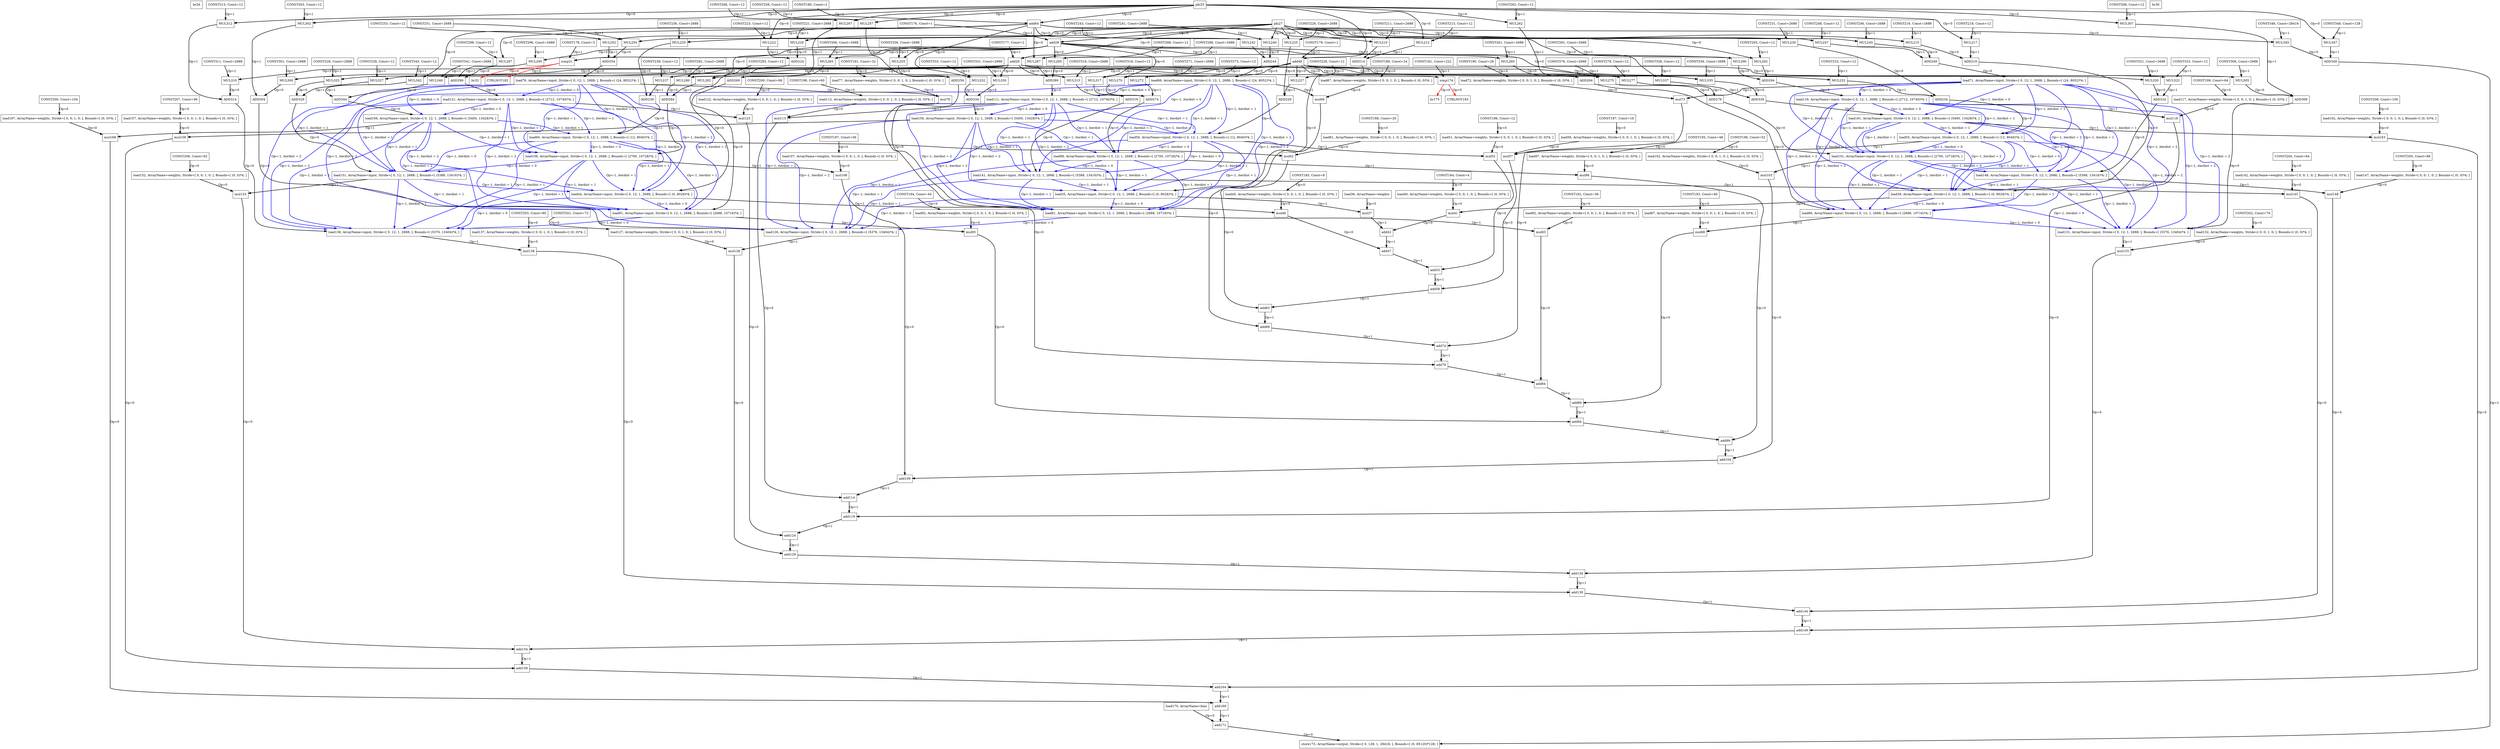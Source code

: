 Digraph G {
br26[label = "br26", shape = box, color = black];
phi27[label = "phi27", shape = box, color = black];
add28[label = "add28", shape = box, color = black];
add29[label = "add29", shape = box, color = black];
br30[label = "br30", shape = box, color = black];
icmp31[label = "icmp31", shape = box, color = black];
br32[label = "br32", shape = box, color = black];
phi33[label = "phi33", shape = box, color = black];
load35[label = "load35, ArrayName=input, Stride=[ 0, 12; 1, 2688; ], Bounds=[ (0, 8028)*4; ]", shape = box, color = black];
load36[label = "load36, ArrayName=weights", shape = box, color = black];
mul37[label = "mul37", shape = box, color = black];
load39[label = "load39, ArrayName=input, Stride=[ 0, 12; 1, 2688; ], Bounds=[ (0, 8028)*4; ]", shape = box, color = black];
load40[label = "load40, ArrayName=weights, Stride=[ 0, 0; 1, 0; ], Bounds=[ (0, 0)*4; ]", shape = box, color = black];
mul41[label = "mul41", shape = box, color = black];
add42[label = "add42", shape = box, color = black];
load44[label = "load44, ArrayName=input, Stride=[ 0, 12; 1, 2688; ], Bounds=[ (0, 8028)*4; ]", shape = box, color = black];
load45[label = "load45, ArrayName=weights, Stride=[ 0, 0; 1, 0; ], Bounds=[ (0, 0)*4; ]", shape = box, color = black];
mul46[label = "mul46", shape = box, color = black];
add47[label = "add47", shape = box, color = black];
add48[label = "add48", shape = box, color = black];
load50[label = "load50, ArrayName=input, Stride=[ 0, 12; 1, 2688; ], Bounds=[ (12, 8040)*4; ]", shape = box, color = black];
load51[label = "load51, ArrayName=weights, Stride=[ 0, 0; 1, 0; ], Bounds=[ (0, 0)*4; ]", shape = box, color = black];
mul52[label = "mul52", shape = box, color = black];
add53[label = "add53", shape = box, color = black];
load55[label = "load55, ArrayName=input, Stride=[ 0, 12; 1, 2688; ], Bounds=[ (12, 8040)*4; ]", shape = box, color = black];
load56[label = "load56, ArrayName=weights, Stride=[ 0, 0; 1, 0; ], Bounds=[ (0, 0)*4; ]", shape = box, color = black];
mul57[label = "mul57", shape = box, color = black];
add58[label = "add58", shape = box, color = black];
load60[label = "load60, ArrayName=input, Stride=[ 0, 12; 1, 2688; ], Bounds=[ (12, 8040)*4; ]", shape = box, color = black];
load61[label = "load61, ArrayName=weights, Stride=[ 0, 0; 1, 0; ], Bounds=[ (0, 0)*4; ]", shape = box, color = black];
mul62[label = "mul62", shape = box, color = black];
add63[label = "add63", shape = box, color = black];
add64[label = "add64", shape = box, color = black];
load66[label = "load66, ArrayName=input, Stride=[ 0, 12; 1, 2688; ], Bounds=[ (24, 8052)*4; ]", shape = box, color = black];
load67[label = "load67, ArrayName=weights, Stride=[ 0, 0; 1, 0; ], Bounds=[ (0, 0)*4; ]", shape = box, color = black];
mul68[label = "mul68", shape = box, color = black];
add69[label = "add69", shape = box, color = black];
load71[label = "load71, ArrayName=input, Stride=[ 0, 12; 1, 2688; ], Bounds=[ (24, 8052)*4; ]", shape = box, color = black];
load72[label = "load72, ArrayName=weights, Stride=[ 0, 0; 1, 0; ], Bounds=[ (0, 0)*4; ]", shape = box, color = black];
mul73[label = "mul73", shape = box, color = black];
add74[label = "add74", shape = box, color = black];
load76[label = "load76, ArrayName=input, Stride=[ 0, 12; 1, 2688; ], Bounds=[ (24, 8052)*4; ]", shape = box, color = black];
load77[label = "load77, ArrayName=weights, Stride=[ 0, 0; 1, 0; ], Bounds=[ (0, 0)*4; ]", shape = box, color = black];
mul78[label = "mul78", shape = box, color = black];
add79[label = "add79", shape = box, color = black];
load81[label = "load81, ArrayName=input, Stride=[ 0, 12; 1, 2688; ], Bounds=[ (2688, 10716)*4; ]", shape = box, color = black];
load82[label = "load82, ArrayName=weights, Stride=[ 0, 0; 1, 0; ], Bounds=[ (0, 0)*4; ]", shape = box, color = black];
mul83[label = "mul83", shape = box, color = black];
add84[label = "add84", shape = box, color = black];
load86[label = "load86, ArrayName=input, Stride=[ 0, 12; 1, 2688; ], Bounds=[ (2688, 10716)*4; ]", shape = box, color = black];
load87[label = "load87, ArrayName=weights, Stride=[ 0, 0; 1, 0; ], Bounds=[ (0, 0)*4; ]", shape = box, color = black];
mul88[label = "mul88", shape = box, color = black];
add89[label = "add89", shape = box, color = black];
load91[label = "load91, ArrayName=input, Stride=[ 0, 12; 1, 2688; ], Bounds=[ (2688, 10716)*4; ]", shape = box, color = black];
load92[label = "load92, ArrayName=weights, Stride=[ 0, 0; 1, 0; ], Bounds=[ (0, 0)*4; ]", shape = box, color = black];
mul93[label = "mul93", shape = box, color = black];
add94[label = "add94", shape = box, color = black];
load96[label = "load96, ArrayName=input, Stride=[ 0, 12; 1, 2688; ], Bounds=[ (2700, 10728)*4; ]", shape = box, color = black];
load97[label = "load97, ArrayName=weights, Stride=[ 0, 0; 1, 0; ], Bounds=[ (0, 0)*4; ]", shape = box, color = black];
mul98[label = "mul98", shape = box, color = black];
add99[label = "add99", shape = box, color = black];
load101[label = "load101, ArrayName=input, Stride=[ 0, 12; 1, 2688; ], Bounds=[ (2700, 10728)*4; ]", shape = box, color = black];
load102[label = "load102, ArrayName=weights, Stride=[ 0, 0; 1, 0; ], Bounds=[ (0, 0)*4; ]", shape = box, color = black];
mul103[label = "mul103", shape = box, color = black];
add104[label = "add104", shape = box, color = black];
load106[label = "load106, ArrayName=input, Stride=[ 0, 12; 1, 2688; ], Bounds=[ (2700, 10728)*4; ]", shape = box, color = black];
load107[label = "load107, ArrayName=weights, Stride=[ 0, 0; 1, 0; ], Bounds=[ (0, 0)*4; ]", shape = box, color = black];
mul108[label = "mul108", shape = box, color = black];
add109[label = "add109", shape = box, color = black];
load111[label = "load111, ArrayName=input, Stride=[ 0, 12; 1, 2688; ], Bounds=[ (2712, 10740)*4; ]", shape = box, color = black];
load112[label = "load112, ArrayName=weights, Stride=[ 0, 0; 1, 0; ], Bounds=[ (0, 0)*4; ]", shape = box, color = black];
mul113[label = "mul113", shape = box, color = black];
add114[label = "add114", shape = box, color = black];
load116[label = "load116, ArrayName=input, Stride=[ 0, 12; 1, 2688; ], Bounds=[ (2712, 10740)*4; ]", shape = box, color = black];
load117[label = "load117, ArrayName=weights, Stride=[ 0, 0; 1, 0; ], Bounds=[ (0, 0)*4; ]", shape = box, color = black];
mul118[label = "mul118", shape = box, color = black];
add119[label = "add119", shape = box, color = black];
load121[label = "load121, ArrayName=input, Stride=[ 0, 12; 1, 2688; ], Bounds=[ (2712, 10740)*4; ]", shape = box, color = black];
load122[label = "load122, ArrayName=weights, Stride=[ 0, 0; 1, 0; ], Bounds=[ (0, 0)*4; ]", shape = box, color = black];
mul123[label = "mul123", shape = box, color = black];
add124[label = "add124", shape = box, color = black];
load126[label = "load126, ArrayName=input, Stride=[ 0, 12; 1, 2688; ], Bounds=[ (5376, 13404)*4; ]", shape = box, color = black];
load127[label = "load127, ArrayName=weights, Stride=[ 0, 0; 1, 0; ], Bounds=[ (0, 0)*4; ]", shape = box, color = black];
mul128[label = "mul128", shape = box, color = black];
add129[label = "add129", shape = box, color = black];
load131[label = "load131, ArrayName=input, Stride=[ 0, 12; 1, 2688; ], Bounds=[ (5376, 13404)*4; ]", shape = box, color = black];
load132[label = "load132, ArrayName=weights, Stride=[ 0, 0; 1, 0; ], Bounds=[ (0, 0)*4; ]", shape = box, color = black];
mul133[label = "mul133", shape = box, color = black];
add134[label = "add134", shape = box, color = black];
load136[label = "load136, ArrayName=input, Stride=[ 0, 12; 1, 2688; ], Bounds=[ (5376, 13404)*4; ]", shape = box, color = black];
load137[label = "load137, ArrayName=weights, Stride=[ 0, 0; 1, 0; ], Bounds=[ (0, 0)*4; ]", shape = box, color = black];
mul138[label = "mul138", shape = box, color = black];
add139[label = "add139", shape = box, color = black];
load141[label = "load141, ArrayName=input, Stride=[ 0, 12; 1, 2688; ], Bounds=[ (5388, 13416)*4; ]", shape = box, color = black];
load142[label = "load142, ArrayName=weights, Stride=[ 0, 0; 1, 0; ], Bounds=[ (0, 0)*4; ]", shape = box, color = black];
mul143[label = "mul143", shape = box, color = black];
add144[label = "add144", shape = box, color = black];
load146[label = "load146, ArrayName=input, Stride=[ 0, 12; 1, 2688; ], Bounds=[ (5388, 13416)*4; ]", shape = box, color = black];
load147[label = "load147, ArrayName=weights, Stride=[ 0, 0; 1, 0; ], Bounds=[ (0, 0)*4; ]", shape = box, color = black];
mul148[label = "mul148", shape = box, color = black];
add149[label = "add149", shape = box, color = black];
load151[label = "load151, ArrayName=input, Stride=[ 0, 12; 1, 2688; ], Bounds=[ (5388, 13416)*4; ]", shape = box, color = black];
load152[label = "load152, ArrayName=weights, Stride=[ 0, 0; 1, 0; ], Bounds=[ (0, 0)*4; ]", shape = box, color = black];
mul153[label = "mul153", shape = box, color = black];
add154[label = "add154", shape = box, color = black];
load156[label = "load156, ArrayName=input, Stride=[ 0, 12; 1, 2688; ], Bounds=[ (5400, 13428)*4; ]", shape = box, color = black];
load157[label = "load157, ArrayName=weights, Stride=[ 0, 0; 1, 0; ], Bounds=[ (0, 0)*4; ]", shape = box, color = black];
mul158[label = "mul158", shape = box, color = black];
add159[label = "add159", shape = box, color = black];
load161[label = "load161, ArrayName=input, Stride=[ 0, 12; 1, 2688; ], Bounds=[ (5400, 13428)*4; ]", shape = box, color = black];
load162[label = "load162, ArrayName=weights, Stride=[ 0, 0; 1, 0; ], Bounds=[ (0, 0)*4; ]", shape = box, color = black];
mul163[label = "mul163", shape = box, color = black];
add164[label = "add164", shape = box, color = black];
load166[label = "load166, ArrayName=input, Stride=[ 0, 12; 1, 2688; ], Bounds=[ (5400, 13428)*4; ]", shape = box, color = black];
load167[label = "load167, ArrayName=weights, Stride=[ 0, 0; 1, 0; ], Bounds=[ (0, 0)*4; ]", shape = box, color = black];
mul168[label = "mul168", shape = box, color = black];
add169[label = "add169", shape = box, color = black];
load170[label = "load170, ArrayName=bias", shape = box, color = black];
add171[label = "add171", shape = box, color = black];
store173[label = "store173, ArrayName=output, Stride=[ 0, 128; 1, 28416; ], Bounds=[ (0, 85120)*128; ]", shape = box, color = black];
icmp174[label = "icmp174", shape = box, color = black];
br175[label = "br175", shape = box, color = black];
CONST176[label = "CONST176, Const=1", shape = box, color = black];
CONST177[label = "CONST177, Const=2", shape = box, color = black];
CONST178[label = "CONST178, Const=3", shape = box, color = black];
CONST179[label = "CONST179, Const=1", shape = box, color = black];
CONST180[label = "CONST180, Const=2", shape = box, color = black];
CONST181[label = "CONST181, Const=222", shape = box, color = black];
CTRLNOT182[label = "CTRLNOT182", shape = box, color = black];
CTRLNOT183[label = "CTRLNOT183", shape = box, color = black];
CONST184[label = "CONST184, Const=4", shape = box, color = black];
CONST185[label = "CONST185, Const=8", shape = box, color = black];
CONST186[label = "CONST186, Const=12", shape = box, color = black];
CONST187[label = "CONST187, Const=16", shape = box, color = black];
CONST188[label = "CONST188, Const=20", shape = box, color = black];
CONST189[label = "CONST189, Const=24", shape = box, color = black];
CONST190[label = "CONST190, Const=28", shape = box, color = black];
CONST191[label = "CONST191, Const=32", shape = box, color = black];
CONST192[label = "CONST192, Const=36", shape = box, color = black];
CONST193[label = "CONST193, Const=40", shape = box, color = black];
CONST194[label = "CONST194, Const=44", shape = box, color = black];
CONST195[label = "CONST195, Const=48", shape = box, color = black];
CONST196[label = "CONST196, Const=52", shape = box, color = black];
CONST197[label = "CONST197, Const=56", shape = box, color = black];
CONST198[label = "CONST198, Const=60", shape = box, color = black];
CONST199[label = "CONST199, Const=64", shape = box, color = black];
CONST200[label = "CONST200, Const=68", shape = box, color = black];
CONST201[label = "CONST201, Const=72", shape = box, color = black];
CONST202[label = "CONST202, Const=76", shape = box, color = black];
CONST203[label = "CONST203, Const=80", shape = box, color = black];
CONST204[label = "CONST204, Const=84", shape = box, color = black];
CONST205[label = "CONST205, Const=88", shape = box, color = black];
CONST206[label = "CONST206, Const=92", shape = box, color = black];
CONST207[label = "CONST207, Const=96", shape = box, color = black];
CONST208[label = "CONST208, Const=100", shape = box, color = black];
CONST209[label = "CONST209, Const=104", shape = box, color = black];
MUL210[label = "MUL210", shape = box, color = black];
CONST211[label = "CONST211, Const=2688", shape = box, color = black];
MUL212[label = "MUL212", shape = box, color = black];
CONST213[label = "CONST213, Const=12", shape = box, color = black];
ADD214[label = "ADD214", shape = box, color = black];
MUL215[label = "MUL215", shape = box, color = black];
CONST216[label = "CONST216, Const=2688", shape = box, color = black];
MUL217[label = "MUL217", shape = box, color = black];
CONST218[label = "CONST218, Const=12", shape = box, color = black];
ADD219[label = "ADD219", shape = box, color = black];
MUL220[label = "MUL220", shape = box, color = black];
CONST221[label = "CONST221, Const=2688", shape = box, color = black];
MUL222[label = "MUL222", shape = box, color = black];
CONST223[label = "CONST223, Const=12", shape = box, color = black];
ADD224[label = "ADD224", shape = box, color = black];
MUL225[label = "MUL225", shape = box, color = black];
CONST226[label = "CONST226, Const=2688", shape = box, color = black];
MUL227[label = "MUL227", shape = box, color = black];
CONST228[label = "CONST228, Const=12", shape = box, color = black];
ADD229[label = "ADD229", shape = box, color = black];
MUL230[label = "MUL230", shape = box, color = black];
CONST231[label = "CONST231, Const=2688", shape = box, color = black];
MUL232[label = "MUL232", shape = box, color = black];
CONST233[label = "CONST233, Const=12", shape = box, color = black];
ADD234[label = "ADD234", shape = box, color = black];
MUL235[label = "MUL235", shape = box, color = black];
CONST236[label = "CONST236, Const=2688", shape = box, color = black];
MUL237[label = "MUL237", shape = box, color = black];
CONST238[label = "CONST238, Const=12", shape = box, color = black];
ADD239[label = "ADD239", shape = box, color = black];
MUL240[label = "MUL240", shape = box, color = black];
CONST241[label = "CONST241, Const=2688", shape = box, color = black];
MUL242[label = "MUL242", shape = box, color = black];
CONST243[label = "CONST243, Const=12", shape = box, color = black];
ADD244[label = "ADD244", shape = box, color = black];
MUL245[label = "MUL245", shape = box, color = black];
CONST246[label = "CONST246, Const=2688", shape = box, color = black];
MUL247[label = "MUL247", shape = box, color = black];
CONST248[label = "CONST248, Const=12", shape = box, color = black];
ADD249[label = "ADD249", shape = box, color = black];
MUL250[label = "MUL250", shape = box, color = black];
CONST251[label = "CONST251, Const=2688", shape = box, color = black];
MUL252[label = "MUL252", shape = box, color = black];
CONST253[label = "CONST253, Const=12", shape = box, color = black];
ADD254[label = "ADD254", shape = box, color = black];
MUL255[label = "MUL255", shape = box, color = black];
CONST256[label = "CONST256, Const=2688", shape = box, color = black];
MUL257[label = "MUL257", shape = box, color = black];
CONST258[label = "CONST258, Const=12", shape = box, color = black];
ADD259[label = "ADD259", shape = box, color = black];
MUL260[label = "MUL260", shape = box, color = black];
CONST261[label = "CONST261, Const=2688", shape = box, color = black];
MUL262[label = "MUL262", shape = box, color = black];
CONST263[label = "CONST263, Const=12", shape = box, color = black];
ADD264[label = "ADD264", shape = box, color = black];
MUL265[label = "MUL265", shape = box, color = black];
CONST266[label = "CONST266, Const=2688", shape = box, color = black];
MUL267[label = "MUL267", shape = box, color = black];
CONST268[label = "CONST268, Const=12", shape = box, color = black];
ADD269[label = "ADD269", shape = box, color = black];
MUL270[label = "MUL270", shape = box, color = black];
CONST271[label = "CONST271, Const=2688", shape = box, color = black];
MUL272[label = "MUL272", shape = box, color = black];
CONST273[label = "CONST273, Const=12", shape = box, color = black];
ADD274[label = "ADD274", shape = box, color = black];
MUL275[label = "MUL275", shape = box, color = black];
CONST276[label = "CONST276, Const=2688", shape = box, color = black];
MUL277[label = "MUL277", shape = box, color = black];
CONST278[label = "CONST278, Const=12", shape = box, color = black];
ADD279[label = "ADD279", shape = box, color = black];
MUL280[label = "MUL280", shape = box, color = black];
CONST281[label = "CONST281, Const=2688", shape = box, color = black];
MUL282[label = "MUL282", shape = box, color = black];
CONST283[label = "CONST283, Const=12", shape = box, color = black];
ADD284[label = "ADD284", shape = box, color = black];
MUL285[label = "MUL285", shape = box, color = black];
CONST286[label = "CONST286, Const=2688", shape = box, color = black];
MUL287[label = "MUL287", shape = box, color = black];
CONST288[label = "CONST288, Const=12", shape = box, color = black];
ADD289[label = "ADD289", shape = box, color = black];
MUL290[label = "MUL290", shape = box, color = black];
CONST291[label = "CONST291, Const=2688", shape = box, color = black];
MUL292[label = "MUL292", shape = box, color = black];
CONST293[label = "CONST293, Const=12", shape = box, color = black];
ADD294[label = "ADD294", shape = box, color = black];
MUL295[label = "MUL295", shape = box, color = black];
CONST296[label = "CONST296, Const=2688", shape = box, color = black];
MUL297[label = "MUL297", shape = box, color = black];
CONST298[label = "CONST298, Const=12", shape = box, color = black];
ADD299[label = "ADD299", shape = box, color = black];
MUL300[label = "MUL300", shape = box, color = black];
CONST301[label = "CONST301, Const=2688", shape = box, color = black];
MUL302[label = "MUL302", shape = box, color = black];
CONST303[label = "CONST303, Const=12", shape = box, color = black];
ADD304[label = "ADD304", shape = box, color = black];
MUL305[label = "MUL305", shape = box, color = black];
CONST306[label = "CONST306, Const=2688", shape = box, color = black];
MUL307[label = "MUL307", shape = box, color = black];
CONST308[label = "CONST308, Const=12", shape = box, color = black];
ADD309[label = "ADD309", shape = box, color = black];
MUL310[label = "MUL310", shape = box, color = black];
CONST311[label = "CONST311, Const=2688", shape = box, color = black];
MUL312[label = "MUL312", shape = box, color = black];
CONST313[label = "CONST313, Const=12", shape = box, color = black];
ADD314[label = "ADD314", shape = box, color = black];
MUL315[label = "MUL315", shape = box, color = black];
CONST316[label = "CONST316, Const=2688", shape = box, color = black];
MUL317[label = "MUL317", shape = box, color = black];
CONST318[label = "CONST318, Const=12", shape = box, color = black];
ADD319[label = "ADD319", shape = box, color = black];
MUL320[label = "MUL320", shape = box, color = black];
CONST321[label = "CONST321, Const=2688", shape = box, color = black];
MUL322[label = "MUL322", shape = box, color = black];
CONST323[label = "CONST323, Const=12", shape = box, color = black];
ADD324[label = "ADD324", shape = box, color = black];
MUL325[label = "MUL325", shape = box, color = black];
CONST326[label = "CONST326, Const=2688", shape = box, color = black];
MUL327[label = "MUL327", shape = box, color = black];
CONST328[label = "CONST328, Const=12", shape = box, color = black];
ADD329[label = "ADD329", shape = box, color = black];
MUL330[label = "MUL330", shape = box, color = black];
CONST331[label = "CONST331, Const=2688", shape = box, color = black];
MUL332[label = "MUL332", shape = box, color = black];
CONST333[label = "CONST333, Const=12", shape = box, color = black];
ADD334[label = "ADD334", shape = box, color = black];
MUL335[label = "MUL335", shape = box, color = black];
CONST336[label = "CONST336, Const=2688", shape = box, color = black];
MUL337[label = "MUL337", shape = box, color = black];
CONST338[label = "CONST338, Const=12", shape = box, color = black];
ADD339[label = "ADD339", shape = box, color = black];
MUL340[label = "MUL340", shape = box, color = black];
CONST341[label = "CONST341, Const=2688", shape = box, color = black];
MUL342[label = "MUL342", shape = box, color = black];
CONST343[label = "CONST343, Const=12", shape = box, color = black];
ADD344[label = "ADD344", shape = box, color = black];
MUL345[label = "MUL345", shape = box, color = black];
CONST346[label = "CONST346, Const=28416", shape = box, color = black];
MUL347[label = "MUL347", shape = box, color = black];
CONST348[label = "CONST348, Const=128", shape = box, color = black];
ADD349[label = "ADD349", shape = box, color = black];
phi27 -> add29[color = black, style = bold, label = "Op=0"];
phi27 -> add28[color = black, style = bold, label = "Op=0"];
CONST176 -> add28[color = black, style = bold, label = "Op=1"];
add28 -> icmp31[color = black, style = bold, label = "Op=0"];
CONST177 -> add29[color = black, style = bold, label = "Op=1"];
CONST178 -> icmp31[color = black, style = bold, label = "Op=1"];
icmp31 -> br32[color = red, style = bold, label = "Op=0"];
phi33 -> add64[color = black, style = bold, label = "Op=0"];
phi33 -> add48[color = black, style = bold, label = "Op=0"];
load35 -> mul37[color = black, style = bold, label = "Op=1"];
load36 -> mul37[color = black, style = bold, label = "Op=0"];
mul37 -> add42[color = black, style = bold, label = "Op=1"];
load39 -> mul41[color = black, style = bold, label = "Op=1"];
load40 -> mul41[color = black, style = bold, label = "Op=0"];
mul41 -> add42[color = black, style = bold, label = "Op=0"];
add42 -> add47[color = black, style = bold, label = "Op=1"];
load44 -> mul46[color = black, style = bold, label = "Op=1"];
load45 -> mul46[color = black, style = bold, label = "Op=0"];
mul46 -> add47[color = black, style = bold, label = "Op=0"];
add47 -> add53[color = black, style = bold, label = "Op=1"];
CONST179 -> add48[color = black, style = bold, label = "Op=1"];
add48 -> icmp174[color = black, style = bold, label = "Op=0"];
load50 -> mul52[color = black, style = bold, label = "Op=1"];
load51 -> mul52[color = black, style = bold, label = "Op=0"];
mul52 -> add53[color = black, style = bold, label = "Op=0"];
add53 -> add58[color = black, style = bold, label = "Op=1"];
load55 -> mul57[color = black, style = bold, label = "Op=1"];
load56 -> mul57[color = black, style = bold, label = "Op=0"];
mul57 -> add58[color = black, style = bold, label = "Op=0"];
add58 -> add63[color = black, style = bold, label = "Op=1"];
load60 -> mul62[color = black, style = bold, label = "Op=1"];
load61 -> mul62[color = black, style = bold, label = "Op=0"];
mul62 -> add63[color = black, style = bold, label = "Op=0"];
add63 -> add69[color = black, style = bold, label = "Op=1"];
CONST180 -> add64[color = black, style = bold, label = "Op=1"];
load66 -> mul68[color = black, style = bold, label = "Op=1"];
load67 -> mul68[color = black, style = bold, label = "Op=0"];
mul68 -> add69[color = black, style = bold, label = "Op=0"];
add69 -> add74[color = black, style = bold, label = "Op=1"];
load71 -> mul73[color = black, style = bold, label = "Op=1"];
load72 -> mul73[color = black, style = bold, label = "Op=0"];
mul73 -> add74[color = black, style = bold, label = "Op=0"];
add74 -> add79[color = black, style = bold, label = "Op=1"];
load76 -> mul78[color = black, style = bold, label = "Op=1"];
load77 -> mul78[color = black, style = bold, label = "Op=0"];
mul78 -> add79[color = black, style = bold, label = "Op=0"];
add79 -> add84[color = black, style = bold, label = "Op=1"];
load81 -> mul83[color = black, style = bold, label = "Op=1"];
load82 -> mul83[color = black, style = bold, label = "Op=0"];
mul83 -> add84[color = black, style = bold, label = "Op=0"];
add84 -> add89[color = black, style = bold, label = "Op=1"];
load86 -> mul88[color = black, style = bold, label = "Op=1"];
load87 -> mul88[color = black, style = bold, label = "Op=0"];
mul88 -> add89[color = black, style = bold, label = "Op=0"];
add89 -> add94[color = black, style = bold, label = "Op=1"];
load91 -> mul93[color = black, style = bold, label = "Op=1"];
load92 -> mul93[color = black, style = bold, label = "Op=0"];
mul93 -> add94[color = black, style = bold, label = "Op=0"];
add94 -> add99[color = black, style = bold, label = "Op=1"];
load96 -> mul98[color = black, style = bold, label = "Op=1"];
load97 -> mul98[color = black, style = bold, label = "Op=0"];
mul98 -> add99[color = black, style = bold, label = "Op=0"];
add99 -> add104[color = black, style = bold, label = "Op=1"];
load101 -> mul103[color = black, style = bold, label = "Op=1"];
load102 -> mul103[color = black, style = bold, label = "Op=0"];
mul103 -> add104[color = black, style = bold, label = "Op=0"];
add104 -> add109[color = black, style = bold, label = "Op=1"];
load106 -> mul108[color = black, style = bold, label = "Op=1"];
load107 -> mul108[color = black, style = bold, label = "Op=0"];
mul108 -> add109[color = black, style = bold, label = "Op=0"];
add109 -> add114[color = black, style = bold, label = "Op=1"];
load111 -> mul113[color = black, style = bold, label = "Op=1"];
load112 -> mul113[color = black, style = bold, label = "Op=0"];
mul113 -> add114[color = black, style = bold, label = "Op=0"];
add114 -> add119[color = black, style = bold, label = "Op=1"];
load116 -> mul118[color = black, style = bold, label = "Op=1"];
load117 -> mul118[color = black, style = bold, label = "Op=0"];
mul118 -> add119[color = black, style = bold, label = "Op=0"];
add119 -> add124[color = black, style = bold, label = "Op=1"];
load121 -> mul123[color = black, style = bold, label = "Op=1"];
load122 -> mul123[color = black, style = bold, label = "Op=0"];
mul123 -> add124[color = black, style = bold, label = "Op=0"];
add124 -> add129[color = black, style = bold, label = "Op=1"];
load126 -> mul128[color = black, style = bold, label = "Op=1"];
load127 -> mul128[color = black, style = bold, label = "Op=0"];
mul128 -> add129[color = black, style = bold, label = "Op=0"];
add129 -> add134[color = black, style = bold, label = "Op=1"];
load131 -> mul133[color = black, style = bold, label = "Op=1"];
load132 -> mul133[color = black, style = bold, label = "Op=0"];
mul133 -> add134[color = black, style = bold, label = "Op=0"];
add134 -> add139[color = black, style = bold, label = "Op=1"];
load136 -> mul138[color = black, style = bold, label = "Op=1"];
load137 -> mul138[color = black, style = bold, label = "Op=0"];
mul138 -> add139[color = black, style = bold, label = "Op=0"];
add139 -> add144[color = black, style = bold, label = "Op=1"];
load141 -> mul143[color = black, style = bold, label = "Op=1"];
load142 -> mul143[color = black, style = bold, label = "Op=0"];
mul143 -> add144[color = black, style = bold, label = "Op=0"];
add144 -> add149[color = black, style = bold, label = "Op=1"];
load146 -> mul148[color = black, style = bold, label = "Op=1"];
load147 -> mul148[color = black, style = bold, label = "Op=0"];
mul148 -> add149[color = black, style = bold, label = "Op=0"];
add149 -> add154[color = black, style = bold, label = "Op=1"];
load151 -> mul153[color = black, style = bold, label = "Op=1"];
load152 -> mul153[color = black, style = bold, label = "Op=0"];
mul153 -> add154[color = black, style = bold, label = "Op=0"];
add154 -> add159[color = black, style = bold, label = "Op=1"];
load156 -> mul158[color = black, style = bold, label = "Op=1"];
load157 -> mul158[color = black, style = bold, label = "Op=0"];
mul158 -> add159[color = black, style = bold, label = "Op=0"];
add159 -> add164[color = black, style = bold, label = "Op=1"];
load161 -> mul163[color = black, style = bold, label = "Op=1"];
load162 -> mul163[color = black, style = bold, label = "Op=0"];
mul163 -> add164[color = black, style = bold, label = "Op=0"];
add164 -> add169[color = black, style = bold, label = "Op=1"];
load166 -> mul168[color = black, style = bold, label = "Op=1"];
load167 -> mul168[color = black, style = bold, label = "Op=0"];
mul168 -> add169[color = black, style = bold, label = "Op=0"];
add169 -> add171[color = black, style = bold, label = "Op=1"];
load170 -> add171[color = black, style = bold, label = "Op=0"];
add171 -> store173[color = black, style = bold, label = "Op=0"];
CONST181 -> icmp174[color = black, style = bold, label = "Op=1"];
icmp174 -> br175[color = red, style = bold, label = "Op=0"];
load50 -> load35[color = blue, style = bold, label = "Op=-1, iterdist = 1"];
load66 -> load35[color = blue, style = bold, label = "Op=-1, iterdist = 2"];
load35 -> load81[color = blue, style = bold, label = "Op=-1, iterdist = 0"];
load96 -> load35[color = blue, style = bold, label = "Op=-1, iterdist = 1"];
load111 -> load35[color = blue, style = bold, label = "Op=-1, iterdist = 2"];
load35 -> load126[color = blue, style = bold, label = "Op=-1, iterdist = 0"];
load141 -> load35[color = blue, style = bold, label = "Op=-1, iterdist = 1"];
load156 -> load35[color = blue, style = bold, label = "Op=-1, iterdist = 2"];
load55 -> load39[color = blue, style = bold, label = "Op=-1, iterdist = 1"];
load71 -> load39[color = blue, style = bold, label = "Op=-1, iterdist = 2"];
load39 -> load86[color = blue, style = bold, label = "Op=-1, iterdist = 0"];
load101 -> load39[color = blue, style = bold, label = "Op=-1, iterdist = 1"];
load116 -> load39[color = blue, style = bold, label = "Op=-1, iterdist = 2"];
load39 -> load131[color = blue, style = bold, label = "Op=-1, iterdist = 0"];
load146 -> load39[color = blue, style = bold, label = "Op=-1, iterdist = 1"];
load161 -> load39[color = blue, style = bold, label = "Op=-1, iterdist = 2"];
load60 -> load44[color = blue, style = bold, label = "Op=-1, iterdist = 1"];
load76 -> load44[color = blue, style = bold, label = "Op=-1, iterdist = 2"];
load44 -> load91[color = blue, style = bold, label = "Op=-1, iterdist = 0"];
load106 -> load44[color = blue, style = bold, label = "Op=-1, iterdist = 1"];
load121 -> load44[color = blue, style = bold, label = "Op=-1, iterdist = 2"];
load44 -> load136[color = blue, style = bold, label = "Op=-1, iterdist = 0"];
load151 -> load44[color = blue, style = bold, label = "Op=-1, iterdist = 1"];
load166 -> load44[color = blue, style = bold, label = "Op=-1, iterdist = 2"];
load66 -> load50[color = blue, style = bold, label = "Op=-1, iterdist = 1"];
load50 -> load81[color = blue, style = bold, label = "Op=-1, iterdist = 1"];
load50 -> load96[color = blue, style = bold, label = "Op=-1, iterdist = 0"];
load111 -> load50[color = blue, style = bold, label = "Op=-1, iterdist = 1"];
load50 -> load126[color = blue, style = bold, label = "Op=-1, iterdist = 1"];
load50 -> load141[color = blue, style = bold, label = "Op=-1, iterdist = 0"];
load156 -> load50[color = blue, style = bold, label = "Op=-1, iterdist = 1"];
load71 -> load55[color = blue, style = bold, label = "Op=-1, iterdist = 1"];
load55 -> load86[color = blue, style = bold, label = "Op=-1, iterdist = 1"];
load55 -> load101[color = blue, style = bold, label = "Op=-1, iterdist = 0"];
load116 -> load55[color = blue, style = bold, label = "Op=-1, iterdist = 1"];
load55 -> load131[color = blue, style = bold, label = "Op=-1, iterdist = 1"];
load55 -> load146[color = blue, style = bold, label = "Op=-1, iterdist = 0"];
load161 -> load55[color = blue, style = bold, label = "Op=-1, iterdist = 1"];
load76 -> load60[color = blue, style = bold, label = "Op=-1, iterdist = 1"];
load60 -> load91[color = blue, style = bold, label = "Op=-1, iterdist = 1"];
load60 -> load106[color = blue, style = bold, label = "Op=-1, iterdist = 0"];
load121 -> load60[color = blue, style = bold, label = "Op=-1, iterdist = 1"];
load60 -> load136[color = blue, style = bold, label = "Op=-1, iterdist = 1"];
load60 -> load151[color = blue, style = bold, label = "Op=-1, iterdist = 0"];
load166 -> load60[color = blue, style = bold, label = "Op=-1, iterdist = 1"];
load66 -> load81[color = blue, style = bold, label = "Op=-1, iterdist = 2"];
load66 -> load96[color = blue, style = bold, label = "Op=-1, iterdist = 1"];
load66 -> load111[color = blue, style = bold, label = "Op=-1, iterdist = 0"];
load66 -> load126[color = blue, style = bold, label = "Op=-1, iterdist = 2"];
load66 -> load141[color = blue, style = bold, label = "Op=-1, iterdist = 1"];
load66 -> load156[color = blue, style = bold, label = "Op=-1, iterdist = 0"];
load71 -> load86[color = blue, style = bold, label = "Op=-1, iterdist = 2"];
load71 -> load101[color = blue, style = bold, label = "Op=-1, iterdist = 1"];
load71 -> load116[color = blue, style = bold, label = "Op=-1, iterdist = 0"];
load71 -> load131[color = blue, style = bold, label = "Op=-1, iterdist = 2"];
load71 -> load146[color = blue, style = bold, label = "Op=-1, iterdist = 1"];
load71 -> load161[color = blue, style = bold, label = "Op=-1, iterdist = 0"];
load76 -> load91[color = blue, style = bold, label = "Op=-1, iterdist = 2"];
load76 -> load106[color = blue, style = bold, label = "Op=-1, iterdist = 1"];
load76 -> load121[color = blue, style = bold, label = "Op=-1, iterdist = 0"];
load76 -> load136[color = blue, style = bold, label = "Op=-1, iterdist = 2"];
load76 -> load151[color = blue, style = bold, label = "Op=-1, iterdist = 1"];
load76 -> load166[color = blue, style = bold, label = "Op=-1, iterdist = 0"];
load96 -> load81[color = blue, style = bold, label = "Op=-1, iterdist = 1"];
load111 -> load81[color = blue, style = bold, label = "Op=-1, iterdist = 2"];
load81 -> load126[color = blue, style = bold, label = "Op=-1, iterdist = 0"];
load141 -> load81[color = blue, style = bold, label = "Op=-1, iterdist = 1"];
load156 -> load81[color = blue, style = bold, label = "Op=-1, iterdist = 2"];
load101 -> load86[color = blue, style = bold, label = "Op=-1, iterdist = 1"];
load116 -> load86[color = blue, style = bold, label = "Op=-1, iterdist = 2"];
load86 -> load131[color = blue, style = bold, label = "Op=-1, iterdist = 0"];
load146 -> load86[color = blue, style = bold, label = "Op=-1, iterdist = 1"];
load161 -> load86[color = blue, style = bold, label = "Op=-1, iterdist = 2"];
load106 -> load91[color = blue, style = bold, label = "Op=-1, iterdist = 1"];
load121 -> load91[color = blue, style = bold, label = "Op=-1, iterdist = 2"];
load91 -> load136[color = blue, style = bold, label = "Op=-1, iterdist = 0"];
load151 -> load91[color = blue, style = bold, label = "Op=-1, iterdist = 1"];
load166 -> load91[color = blue, style = bold, label = "Op=-1, iterdist = 2"];
load111 -> load96[color = blue, style = bold, label = "Op=-1, iterdist = 1"];
load96 -> load126[color = blue, style = bold, label = "Op=-1, iterdist = 1"];
load96 -> load141[color = blue, style = bold, label = "Op=-1, iterdist = 0"];
load156 -> load96[color = blue, style = bold, label = "Op=-1, iterdist = 1"];
load116 -> load101[color = blue, style = bold, label = "Op=-1, iterdist = 1"];
load101 -> load131[color = blue, style = bold, label = "Op=-1, iterdist = 1"];
load101 -> load146[color = blue, style = bold, label = "Op=-1, iterdist = 0"];
load161 -> load101[color = blue, style = bold, label = "Op=-1, iterdist = 1"];
load121 -> load106[color = blue, style = bold, label = "Op=-1, iterdist = 1"];
load106 -> load136[color = blue, style = bold, label = "Op=-1, iterdist = 1"];
load106 -> load151[color = blue, style = bold, label = "Op=-1, iterdist = 0"];
load166 -> load106[color = blue, style = bold, label = "Op=-1, iterdist = 1"];
load111 -> load126[color = blue, style = bold, label = "Op=-1, iterdist = 2"];
load111 -> load141[color = blue, style = bold, label = "Op=-1, iterdist = 1"];
load111 -> load156[color = blue, style = bold, label = "Op=-1, iterdist = 0"];
load116 -> load131[color = blue, style = bold, label = "Op=-1, iterdist = 2"];
load116 -> load146[color = blue, style = bold, label = "Op=-1, iterdist = 1"];
load116 -> load161[color = blue, style = bold, label = "Op=-1, iterdist = 0"];
load121 -> load136[color = blue, style = bold, label = "Op=-1, iterdist = 2"];
load121 -> load151[color = blue, style = bold, label = "Op=-1, iterdist = 1"];
load121 -> load166[color = blue, style = bold, label = "Op=-1, iterdist = 0"];
load141 -> load126[color = blue, style = bold, label = "Op=-1, iterdist = 1"];
load156 -> load126[color = blue, style = bold, label = "Op=-1, iterdist = 2"];
load146 -> load131[color = blue, style = bold, label = "Op=-1, iterdist = 1"];
load161 -> load131[color = blue, style = bold, label = "Op=-1, iterdist = 2"];
load151 -> load136[color = blue, style = bold, label = "Op=-1, iterdist = 1"];
load166 -> load136[color = blue, style = bold, label = "Op=-1, iterdist = 2"];
load156 -> load141[color = blue, style = bold, label = "Op=-1, iterdist = 1"];
load161 -> load146[color = blue, style = bold, label = "Op=-1, iterdist = 1"];
load166 -> load151[color = blue, style = bold, label = "Op=-1, iterdist = 1"];
icmp31 -> CTRLNOT182[color = red, style = bold, label = "Op=0"];
icmp174 -> CTRLNOT183[color = red, style = bold, label = "Op=0"];
CONST184 -> load40[color = black, style = bold, label = "Op=0"];
CONST185 -> load45[color = black, style = bold, label = "Op=0"];
CONST186 -> load51[color = black, style = bold, label = "Op=0"];
CONST187 -> load56[color = black, style = bold, label = "Op=0"];
CONST188 -> load61[color = black, style = bold, label = "Op=0"];
CONST189 -> load67[color = black, style = bold, label = "Op=0"];
CONST190 -> load72[color = black, style = bold, label = "Op=0"];
CONST191 -> load77[color = black, style = bold, label = "Op=0"];
CONST192 -> load82[color = black, style = bold, label = "Op=0"];
CONST193 -> load87[color = black, style = bold, label = "Op=0"];
CONST194 -> load92[color = black, style = bold, label = "Op=0"];
CONST195 -> load97[color = black, style = bold, label = "Op=0"];
CONST196 -> load102[color = black, style = bold, label = "Op=0"];
CONST197 -> load107[color = black, style = bold, label = "Op=0"];
CONST198 -> load112[color = black, style = bold, label = "Op=0"];
CONST199 -> load117[color = black, style = bold, label = "Op=0"];
CONST200 -> load122[color = black, style = bold, label = "Op=0"];
CONST201 -> load127[color = black, style = bold, label = "Op=0"];
CONST202 -> load132[color = black, style = bold, label = "Op=0"];
CONST203 -> load137[color = black, style = bold, label = "Op=0"];
CONST204 -> load142[color = black, style = bold, label = "Op=0"];
CONST205 -> load147[color = black, style = bold, label = "Op=0"];
CONST206 -> load152[color = black, style = bold, label = "Op=0"];
CONST207 -> load157[color = black, style = bold, label = "Op=0"];
CONST208 -> load162[color = black, style = bold, label = "Op=0"];
CONST209 -> load167[color = black, style = bold, label = "Op=0"];
phi27 -> MUL210[color = black, style = bold, label = "Op=0"];
CONST211 -> MUL210[color = black, style = bold, label = "Op=1"];
phi33 -> MUL212[color = black, style = bold, label = "Op=0"];
CONST213 -> MUL212[color = black, style = bold, label = "Op=1"];
MUL210 -> ADD214[color = black, style = bold, label = "Op=0"];
MUL212 -> ADD214[color = black, style = bold, label = "Op=1"];
ADD214 -> load35[color = black, style = bold, label = "Op=0"];
phi27 -> MUL215[color = black, style = bold, label = "Op=0"];
CONST216 -> MUL215[color = black, style = bold, label = "Op=1"];
phi33 -> MUL217[color = black, style = bold, label = "Op=0"];
CONST218 -> MUL217[color = black, style = bold, label = "Op=1"];
MUL215 -> ADD219[color = black, style = bold, label = "Op=0"];
MUL217 -> ADD219[color = black, style = bold, label = "Op=1"];
ADD219 -> load39[color = black, style = bold, label = "Op=0"];
phi27 -> MUL220[color = black, style = bold, label = "Op=0"];
CONST221 -> MUL220[color = black, style = bold, label = "Op=1"];
phi33 -> MUL222[color = black, style = bold, label = "Op=0"];
CONST223 -> MUL222[color = black, style = bold, label = "Op=1"];
MUL220 -> ADD224[color = black, style = bold, label = "Op=0"];
MUL222 -> ADD224[color = black, style = bold, label = "Op=1"];
ADD224 -> load44[color = black, style = bold, label = "Op=0"];
phi27 -> MUL225[color = black, style = bold, label = "Op=0"];
CONST226 -> MUL225[color = black, style = bold, label = "Op=1"];
add48 -> MUL227[color = black, style = bold, label = "Op=0"];
CONST228 -> MUL227[color = black, style = bold, label = "Op=1"];
MUL225 -> ADD229[color = black, style = bold, label = "Op=0"];
MUL227 -> ADD229[color = black, style = bold, label = "Op=1"];
ADD229 -> load50[color = black, style = bold, label = "Op=0"];
phi27 -> MUL230[color = black, style = bold, label = "Op=0"];
CONST231 -> MUL230[color = black, style = bold, label = "Op=1"];
add48 -> MUL232[color = black, style = bold, label = "Op=0"];
CONST233 -> MUL232[color = black, style = bold, label = "Op=1"];
MUL230 -> ADD234[color = black, style = bold, label = "Op=0"];
MUL232 -> ADD234[color = black, style = bold, label = "Op=1"];
ADD234 -> load55[color = black, style = bold, label = "Op=0"];
phi27 -> MUL235[color = black, style = bold, label = "Op=0"];
CONST236 -> MUL235[color = black, style = bold, label = "Op=1"];
add48 -> MUL237[color = black, style = bold, label = "Op=0"];
CONST238 -> MUL237[color = black, style = bold, label = "Op=1"];
MUL235 -> ADD239[color = black, style = bold, label = "Op=0"];
MUL237 -> ADD239[color = black, style = bold, label = "Op=1"];
ADD239 -> load60[color = black, style = bold, label = "Op=0"];
phi27 -> MUL240[color = black, style = bold, label = "Op=0"];
CONST241 -> MUL240[color = black, style = bold, label = "Op=1"];
add64 -> MUL242[color = black, style = bold, label = "Op=0"];
CONST243 -> MUL242[color = black, style = bold, label = "Op=1"];
MUL240 -> ADD244[color = black, style = bold, label = "Op=0"];
MUL242 -> ADD244[color = black, style = bold, label = "Op=1"];
ADD244 -> load66[color = black, style = bold, label = "Op=0"];
phi27 -> MUL245[color = black, style = bold, label = "Op=0"];
CONST246 -> MUL245[color = black, style = bold, label = "Op=1"];
add64 -> MUL247[color = black, style = bold, label = "Op=0"];
CONST248 -> MUL247[color = black, style = bold, label = "Op=1"];
MUL245 -> ADD249[color = black, style = bold, label = "Op=0"];
MUL247 -> ADD249[color = black, style = bold, label = "Op=1"];
ADD249 -> load71[color = black, style = bold, label = "Op=0"];
phi27 -> MUL250[color = black, style = bold, label = "Op=0"];
CONST251 -> MUL250[color = black, style = bold, label = "Op=1"];
add64 -> MUL252[color = black, style = bold, label = "Op=0"];
CONST253 -> MUL252[color = black, style = bold, label = "Op=1"];
MUL250 -> ADD254[color = black, style = bold, label = "Op=0"];
MUL252 -> ADD254[color = black, style = bold, label = "Op=1"];
ADD254 -> load76[color = black, style = bold, label = "Op=0"];
add28 -> MUL255[color = black, style = bold, label = "Op=0"];
CONST256 -> MUL255[color = black, style = bold, label = "Op=1"];
phi33 -> MUL257[color = black, style = bold, label = "Op=0"];
CONST258 -> MUL257[color = black, style = bold, label = "Op=1"];
MUL255 -> ADD259[color = black, style = bold, label = "Op=0"];
MUL257 -> ADD259[color = black, style = bold, label = "Op=1"];
ADD259 -> load81[color = black, style = bold, label = "Op=0"];
add28 -> MUL260[color = black, style = bold, label = "Op=0"];
CONST261 -> MUL260[color = black, style = bold, label = "Op=1"];
phi33 -> MUL262[color = black, style = bold, label = "Op=0"];
CONST263 -> MUL262[color = black, style = bold, label = "Op=1"];
MUL260 -> ADD264[color = black, style = bold, label = "Op=0"];
MUL262 -> ADD264[color = black, style = bold, label = "Op=1"];
ADD264 -> load86[color = black, style = bold, label = "Op=0"];
add28 -> MUL265[color = black, style = bold, label = "Op=0"];
CONST266 -> MUL265[color = black, style = bold, label = "Op=1"];
phi33 -> MUL267[color = black, style = bold, label = "Op=0"];
CONST268 -> MUL267[color = black, style = bold, label = "Op=1"];
MUL265 -> ADD269[color = black, style = bold, label = "Op=0"];
MUL267 -> ADD269[color = black, style = bold, label = "Op=1"];
ADD269 -> load91[color = black, style = bold, label = "Op=0"];
add28 -> MUL270[color = black, style = bold, label = "Op=0"];
CONST271 -> MUL270[color = black, style = bold, label = "Op=1"];
add48 -> MUL272[color = black, style = bold, label = "Op=0"];
CONST273 -> MUL272[color = black, style = bold, label = "Op=1"];
MUL270 -> ADD274[color = black, style = bold, label = "Op=0"];
MUL272 -> ADD274[color = black, style = bold, label = "Op=1"];
ADD274 -> load96[color = black, style = bold, label = "Op=0"];
add28 -> MUL275[color = black, style = bold, label = "Op=0"];
CONST276 -> MUL275[color = black, style = bold, label = "Op=1"];
add48 -> MUL277[color = black, style = bold, label = "Op=0"];
CONST278 -> MUL277[color = black, style = bold, label = "Op=1"];
MUL275 -> ADD279[color = black, style = bold, label = "Op=0"];
MUL277 -> ADD279[color = black, style = bold, label = "Op=1"];
ADD279 -> load101[color = black, style = bold, label = "Op=0"];
add28 -> MUL280[color = black, style = bold, label = "Op=0"];
CONST281 -> MUL280[color = black, style = bold, label = "Op=1"];
add48 -> MUL282[color = black, style = bold, label = "Op=0"];
CONST283 -> MUL282[color = black, style = bold, label = "Op=1"];
MUL280 -> ADD284[color = black, style = bold, label = "Op=0"];
MUL282 -> ADD284[color = black, style = bold, label = "Op=1"];
ADD284 -> load106[color = black, style = bold, label = "Op=0"];
add28 -> MUL285[color = black, style = bold, label = "Op=0"];
CONST286 -> MUL285[color = black, style = bold, label = "Op=1"];
add64 -> MUL287[color = black, style = bold, label = "Op=0"];
CONST288 -> MUL287[color = black, style = bold, label = "Op=1"];
MUL285 -> ADD289[color = black, style = bold, label = "Op=0"];
MUL287 -> ADD289[color = black, style = bold, label = "Op=1"];
ADD289 -> load111[color = black, style = bold, label = "Op=0"];
add28 -> MUL290[color = black, style = bold, label = "Op=0"];
CONST291 -> MUL290[color = black, style = bold, label = "Op=1"];
add64 -> MUL292[color = black, style = bold, label = "Op=0"];
CONST293 -> MUL292[color = black, style = bold, label = "Op=1"];
MUL290 -> ADD294[color = black, style = bold, label = "Op=0"];
MUL292 -> ADD294[color = black, style = bold, label = "Op=1"];
ADD294 -> load116[color = black, style = bold, label = "Op=0"];
add28 -> MUL295[color = black, style = bold, label = "Op=0"];
CONST296 -> MUL295[color = black, style = bold, label = "Op=1"];
add64 -> MUL297[color = black, style = bold, label = "Op=0"];
CONST298 -> MUL297[color = black, style = bold, label = "Op=1"];
MUL295 -> ADD299[color = black, style = bold, label = "Op=0"];
MUL297 -> ADD299[color = black, style = bold, label = "Op=1"];
ADD299 -> load121[color = black, style = bold, label = "Op=0"];
add29 -> MUL300[color = black, style = bold, label = "Op=0"];
CONST301 -> MUL300[color = black, style = bold, label = "Op=1"];
phi33 -> MUL302[color = black, style = bold, label = "Op=0"];
CONST303 -> MUL302[color = black, style = bold, label = "Op=1"];
MUL300 -> ADD304[color = black, style = bold, label = "Op=0"];
MUL302 -> ADD304[color = black, style = bold, label = "Op=1"];
ADD304 -> load126[color = black, style = bold, label = "Op=0"];
add29 -> MUL305[color = black, style = bold, label = "Op=0"];
CONST306 -> MUL305[color = black, style = bold, label = "Op=1"];
phi33 -> MUL307[color = black, style = bold, label = "Op=0"];
CONST308 -> MUL307[color = black, style = bold, label = "Op=1"];
MUL305 -> ADD309[color = black, style = bold, label = "Op=0"];
MUL307 -> ADD309[color = black, style = bold, label = "Op=1"];
ADD309 -> load131[color = black, style = bold, label = "Op=0"];
add29 -> MUL310[color = black, style = bold, label = "Op=0"];
CONST311 -> MUL310[color = black, style = bold, label = "Op=1"];
phi33 -> MUL312[color = black, style = bold, label = "Op=0"];
CONST313 -> MUL312[color = black, style = bold, label = "Op=1"];
MUL310 -> ADD314[color = black, style = bold, label = "Op=0"];
MUL312 -> ADD314[color = black, style = bold, label = "Op=1"];
ADD314 -> load136[color = black, style = bold, label = "Op=0"];
add29 -> MUL315[color = black, style = bold, label = "Op=0"];
CONST316 -> MUL315[color = black, style = bold, label = "Op=1"];
add48 -> MUL317[color = black, style = bold, label = "Op=0"];
CONST318 -> MUL317[color = black, style = bold, label = "Op=1"];
MUL315 -> ADD319[color = black, style = bold, label = "Op=0"];
MUL317 -> ADD319[color = black, style = bold, label = "Op=1"];
ADD319 -> load141[color = black, style = bold, label = "Op=0"];
add29 -> MUL320[color = black, style = bold, label = "Op=0"];
CONST321 -> MUL320[color = black, style = bold, label = "Op=1"];
add48 -> MUL322[color = black, style = bold, label = "Op=0"];
CONST323 -> MUL322[color = black, style = bold, label = "Op=1"];
MUL320 -> ADD324[color = black, style = bold, label = "Op=0"];
MUL322 -> ADD324[color = black, style = bold, label = "Op=1"];
ADD324 -> load146[color = black, style = bold, label = "Op=0"];
add29 -> MUL325[color = black, style = bold, label = "Op=0"];
CONST326 -> MUL325[color = black, style = bold, label = "Op=1"];
add48 -> MUL327[color = black, style = bold, label = "Op=0"];
CONST328 -> MUL327[color = black, style = bold, label = "Op=1"];
MUL325 -> ADD329[color = black, style = bold, label = "Op=0"];
MUL327 -> ADD329[color = black, style = bold, label = "Op=1"];
ADD329 -> load151[color = black, style = bold, label = "Op=0"];
add29 -> MUL330[color = black, style = bold, label = "Op=0"];
CONST331 -> MUL330[color = black, style = bold, label = "Op=1"];
add64 -> MUL332[color = black, style = bold, label = "Op=0"];
CONST333 -> MUL332[color = black, style = bold, label = "Op=1"];
MUL330 -> ADD334[color = black, style = bold, label = "Op=0"];
MUL332 -> ADD334[color = black, style = bold, label = "Op=1"];
ADD334 -> load156[color = black, style = bold, label = "Op=0"];
add29 -> MUL335[color = black, style = bold, label = "Op=0"];
CONST336 -> MUL335[color = black, style = bold, label = "Op=1"];
add64 -> MUL337[color = black, style = bold, label = "Op=0"];
CONST338 -> MUL337[color = black, style = bold, label = "Op=1"];
MUL335 -> ADD339[color = black, style = bold, label = "Op=0"];
MUL337 -> ADD339[color = black, style = bold, label = "Op=1"];
ADD339 -> load161[color = black, style = bold, label = "Op=0"];
add29 -> MUL340[color = black, style = bold, label = "Op=0"];
CONST341 -> MUL340[color = black, style = bold, label = "Op=1"];
add64 -> MUL342[color = black, style = bold, label = "Op=0"];
CONST343 -> MUL342[color = black, style = bold, label = "Op=1"];
MUL340 -> ADD344[color = black, style = bold, label = "Op=0"];
MUL342 -> ADD344[color = black, style = bold, label = "Op=1"];
ADD344 -> load166[color = black, style = bold, label = "Op=0"];
phi27 -> MUL345[color = black, style = bold, label = "Op=0"];
CONST346 -> MUL345[color = black, style = bold, label = "Op=1"];
phi33 -> MUL347[color = black, style = bold, label = "Op=0"];
CONST348 -> MUL347[color = black, style = bold, label = "Op=1"];
MUL345 -> ADD349[color = black, style = bold, label = "Op=0"];
MUL347 -> ADD349[color = black, style = bold, label = "Op=1"];
ADD349 -> store173[color = black, style = bold, label = "Op=1"];
}
